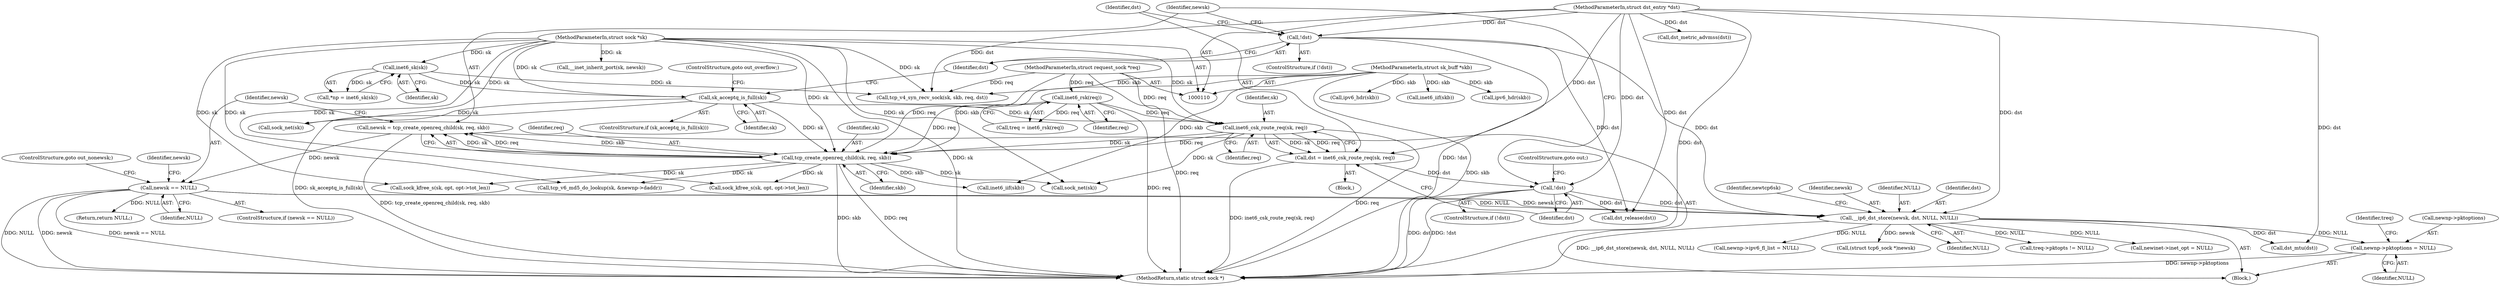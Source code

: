 digraph "0_linux_f6d8bd051c391c1c0458a30b2a7abcd939329259_33@pointer" {
"1000389" [label="(Call,newnp->pktoptions = NULL)"];
"1000298" [label="(Call,__ip6_dst_store(newsk, dst, NULL, NULL))"];
"1000289" [label="(Call,newsk == NULL)"];
"1000282" [label="(Call,newsk = tcp_create_openreq_child(sk, req, skb))"];
"1000284" [label="(Call,tcp_create_openreq_child(sk, req, skb))"];
"1000266" [label="(Call,sk_acceptq_is_full(sk))"];
"1000121" [label="(Call,inet6_sk(sk))"];
"1000111" [label="(MethodParameterIn,struct sock *sk)"];
"1000275" [label="(Call,inet6_csk_route_req(sk, req))"];
"1000258" [label="(Call,inet6_rsk(req))"];
"1000113" [label="(MethodParameterIn,struct request_sock *req)"];
"1000112" [label="(MethodParameterIn,struct sk_buff *skb)"];
"1000279" [label="(Call,!dst)"];
"1000273" [label="(Call,dst = inet6_csk_route_req(sk, req))"];
"1000114" [label="(MethodParameterIn,struct dst_entry *dst)"];
"1000270" [label="(Call,!dst)"];
"1000285" [label="(Identifier,sk)"];
"1000284" [label="(Call,tcp_create_openreq_child(sk, req, skb))"];
"1000304" [label="(Identifier,newtcp6sk)"];
"1000368" [label="(Call,newinet->inet_opt = NULL)"];
"1000291" [label="(Identifier,NULL)"];
"1000373" [label="(Call,newnp->ipv6_fl_list = NULL)"];
"1000562" [label="(Call,__inet_inherit_port(sk, newsk))"];
"1000113" [label="(MethodParameterIn,struct request_sock *req)"];
"1000267" [label="(Identifier,sk)"];
"1000277" [label="(Identifier,req)"];
"1000238" [label="(Call,inet6_iif(skb))"];
"1000288" [label="(ControlStructure,if (newsk == NULL))"];
"1000282" [label="(Call,newsk = tcp_create_openreq_child(sk, req, skb))"];
"1000273" [label="(Call,dst = inet6_csk_route_req(sk, req))"];
"1000283" [label="(Identifier,newsk)"];
"1000112" [label="(MethodParameterIn,struct sk_buff *skb)"];
"1000393" [label="(Identifier,NULL)"];
"1000604" [label="(MethodReturn,static struct sock *)"];
"1000276" [label="(Identifier,sk)"];
"1000269" [label="(ControlStructure,if (!dst))"];
"1000305" [label="(Call,(struct tcp6_sock *)newsk)"];
"1000270" [label="(Call,!dst)"];
"1000119" [label="(Call,*np = inet6_sk(sk))"];
"1000577" [label="(Call,sock_net(sk))"];
"1000281" [label="(ControlStructure,goto out;)"];
"1000299" [label="(Identifier,newsk)"];
"1000275" [label="(Call,inet6_csk_route_req(sk, req))"];
"1000527" [label="(Call,tcp_v6_md5_do_lookup(sk, &newnp->daddr))"];
"1000589" [label="(Call,sock_kfree_s(sk, opt, opt->tot_len))"];
"1000265" [label="(ControlStructure,if (sk_acceptq_is_full(sk)))"];
"1000278" [label="(ControlStructure,if (!dst))"];
"1000289" [label="(Call,newsk == NULL)"];
"1000122" [label="(Identifier,sk)"];
"1000256" [label="(Call,treq = inet6_rsk(req))"];
"1000602" [label="(Return,return NULL;)"];
"1000266" [label="(Call,sk_acceptq_is_full(sk))"];
"1000292" [label="(ControlStructure,goto out_nonewsk;)"];
"1000271" [label="(Identifier,dst)"];
"1000280" [label="(Identifier,dst)"];
"1000302" [label="(Identifier,NULL)"];
"1000437" [label="(Call,inet6_iif(skb))"];
"1000595" [label="(Call,dst_release(dst))"];
"1000111" [label="(MethodParameterIn,struct sock *sk)"];
"1000279" [label="(Call,!dst)"];
"1000115" [label="(Block,)"];
"1000287" [label="(Identifier,skb)"];
"1000139" [label="(Call,tcp_v4_syn_recv_sock(sk, skb, req, dst))"];
"1000301" [label="(Identifier,NULL)"];
"1000274" [label="(Identifier,dst)"];
"1000300" [label="(Identifier,dst)"];
"1000499" [label="(Call,dst_mtu(dst))"];
"1000272" [label="(Block,)"];
"1000505" [label="(Call,dst_metric_advmss(dst))"];
"1000444" [label="(Call,ipv6_hdr(skb))"];
"1000397" [label="(Identifier,treq)"];
"1000389" [label="(Call,newnp->pktoptions = NULL)"];
"1000268" [label="(ControlStructure,goto out_overflow;)"];
"1000390" [label="(Call,newnp->pktoptions)"];
"1000245" [label="(Call,ipv6_hdr(skb))"];
"1000121" [label="(Call,inet6_sk(sk))"];
"1000295" [label="(Identifier,newsk)"];
"1000599" [label="(Call,sock_net(sk))"];
"1000114" [label="(MethodParameterIn,struct dst_entry *dst)"];
"1000463" [label="(Call,sock_kfree_s(sk, opt, opt->tot_len))"];
"1000298" [label="(Call,__ip6_dst_store(newsk, dst, NULL, NULL))"];
"1000259" [label="(Identifier,req)"];
"1000286" [label="(Identifier,req)"];
"1000395" [label="(Call,treq->pktopts != NULL)"];
"1000290" [label="(Identifier,newsk)"];
"1000258" [label="(Call,inet6_rsk(req))"];
"1000389" -> "1000115"  [label="AST: "];
"1000389" -> "1000393"  [label="CFG: "];
"1000390" -> "1000389"  [label="AST: "];
"1000393" -> "1000389"  [label="AST: "];
"1000397" -> "1000389"  [label="CFG: "];
"1000389" -> "1000604"  [label="DDG: newnp->pktoptions"];
"1000298" -> "1000389"  [label="DDG: NULL"];
"1000298" -> "1000115"  [label="AST: "];
"1000298" -> "1000302"  [label="CFG: "];
"1000299" -> "1000298"  [label="AST: "];
"1000300" -> "1000298"  [label="AST: "];
"1000301" -> "1000298"  [label="AST: "];
"1000302" -> "1000298"  [label="AST: "];
"1000304" -> "1000298"  [label="CFG: "];
"1000298" -> "1000604"  [label="DDG: __ip6_dst_store(newsk, dst, NULL, NULL)"];
"1000289" -> "1000298"  [label="DDG: newsk"];
"1000289" -> "1000298"  [label="DDG: NULL"];
"1000279" -> "1000298"  [label="DDG: dst"];
"1000270" -> "1000298"  [label="DDG: dst"];
"1000114" -> "1000298"  [label="DDG: dst"];
"1000298" -> "1000305"  [label="DDG: newsk"];
"1000298" -> "1000368"  [label="DDG: NULL"];
"1000298" -> "1000373"  [label="DDG: NULL"];
"1000298" -> "1000395"  [label="DDG: NULL"];
"1000298" -> "1000499"  [label="DDG: dst"];
"1000289" -> "1000288"  [label="AST: "];
"1000289" -> "1000291"  [label="CFG: "];
"1000290" -> "1000289"  [label="AST: "];
"1000291" -> "1000289"  [label="AST: "];
"1000292" -> "1000289"  [label="CFG: "];
"1000295" -> "1000289"  [label="CFG: "];
"1000289" -> "1000604"  [label="DDG: NULL"];
"1000289" -> "1000604"  [label="DDG: newsk"];
"1000289" -> "1000604"  [label="DDG: newsk == NULL"];
"1000282" -> "1000289"  [label="DDG: newsk"];
"1000289" -> "1000602"  [label="DDG: NULL"];
"1000282" -> "1000115"  [label="AST: "];
"1000282" -> "1000284"  [label="CFG: "];
"1000283" -> "1000282"  [label="AST: "];
"1000284" -> "1000282"  [label="AST: "];
"1000290" -> "1000282"  [label="CFG: "];
"1000282" -> "1000604"  [label="DDG: tcp_create_openreq_child(sk, req, skb)"];
"1000284" -> "1000282"  [label="DDG: sk"];
"1000284" -> "1000282"  [label="DDG: req"];
"1000284" -> "1000282"  [label="DDG: skb"];
"1000284" -> "1000287"  [label="CFG: "];
"1000285" -> "1000284"  [label="AST: "];
"1000286" -> "1000284"  [label="AST: "];
"1000287" -> "1000284"  [label="AST: "];
"1000284" -> "1000604"  [label="DDG: req"];
"1000284" -> "1000604"  [label="DDG: skb"];
"1000266" -> "1000284"  [label="DDG: sk"];
"1000275" -> "1000284"  [label="DDG: sk"];
"1000275" -> "1000284"  [label="DDG: req"];
"1000111" -> "1000284"  [label="DDG: sk"];
"1000258" -> "1000284"  [label="DDG: req"];
"1000113" -> "1000284"  [label="DDG: req"];
"1000112" -> "1000284"  [label="DDG: skb"];
"1000284" -> "1000437"  [label="DDG: skb"];
"1000284" -> "1000463"  [label="DDG: sk"];
"1000284" -> "1000527"  [label="DDG: sk"];
"1000284" -> "1000589"  [label="DDG: sk"];
"1000284" -> "1000599"  [label="DDG: sk"];
"1000266" -> "1000265"  [label="AST: "];
"1000266" -> "1000267"  [label="CFG: "];
"1000267" -> "1000266"  [label="AST: "];
"1000268" -> "1000266"  [label="CFG: "];
"1000271" -> "1000266"  [label="CFG: "];
"1000266" -> "1000604"  [label="DDG: sk_acceptq_is_full(sk)"];
"1000121" -> "1000266"  [label="DDG: sk"];
"1000111" -> "1000266"  [label="DDG: sk"];
"1000266" -> "1000275"  [label="DDG: sk"];
"1000266" -> "1000577"  [label="DDG: sk"];
"1000121" -> "1000119"  [label="AST: "];
"1000121" -> "1000122"  [label="CFG: "];
"1000122" -> "1000121"  [label="AST: "];
"1000119" -> "1000121"  [label="CFG: "];
"1000121" -> "1000119"  [label="DDG: sk"];
"1000111" -> "1000121"  [label="DDG: sk"];
"1000121" -> "1000139"  [label="DDG: sk"];
"1000111" -> "1000110"  [label="AST: "];
"1000111" -> "1000604"  [label="DDG: sk"];
"1000111" -> "1000139"  [label="DDG: sk"];
"1000111" -> "1000275"  [label="DDG: sk"];
"1000111" -> "1000463"  [label="DDG: sk"];
"1000111" -> "1000527"  [label="DDG: sk"];
"1000111" -> "1000562"  [label="DDG: sk"];
"1000111" -> "1000577"  [label="DDG: sk"];
"1000111" -> "1000589"  [label="DDG: sk"];
"1000111" -> "1000599"  [label="DDG: sk"];
"1000275" -> "1000273"  [label="AST: "];
"1000275" -> "1000277"  [label="CFG: "];
"1000276" -> "1000275"  [label="AST: "];
"1000277" -> "1000275"  [label="AST: "];
"1000273" -> "1000275"  [label="CFG: "];
"1000275" -> "1000604"  [label="DDG: req"];
"1000275" -> "1000273"  [label="DDG: sk"];
"1000275" -> "1000273"  [label="DDG: req"];
"1000258" -> "1000275"  [label="DDG: req"];
"1000113" -> "1000275"  [label="DDG: req"];
"1000275" -> "1000599"  [label="DDG: sk"];
"1000258" -> "1000256"  [label="AST: "];
"1000258" -> "1000259"  [label="CFG: "];
"1000259" -> "1000258"  [label="AST: "];
"1000256" -> "1000258"  [label="CFG: "];
"1000258" -> "1000604"  [label="DDG: req"];
"1000258" -> "1000256"  [label="DDG: req"];
"1000113" -> "1000258"  [label="DDG: req"];
"1000113" -> "1000110"  [label="AST: "];
"1000113" -> "1000604"  [label="DDG: req"];
"1000113" -> "1000139"  [label="DDG: req"];
"1000112" -> "1000110"  [label="AST: "];
"1000112" -> "1000604"  [label="DDG: skb"];
"1000112" -> "1000139"  [label="DDG: skb"];
"1000112" -> "1000238"  [label="DDG: skb"];
"1000112" -> "1000245"  [label="DDG: skb"];
"1000112" -> "1000437"  [label="DDG: skb"];
"1000112" -> "1000444"  [label="DDG: skb"];
"1000279" -> "1000278"  [label="AST: "];
"1000279" -> "1000280"  [label="CFG: "];
"1000280" -> "1000279"  [label="AST: "];
"1000281" -> "1000279"  [label="CFG: "];
"1000283" -> "1000279"  [label="CFG: "];
"1000279" -> "1000604"  [label="DDG: dst"];
"1000279" -> "1000604"  [label="DDG: !dst"];
"1000273" -> "1000279"  [label="DDG: dst"];
"1000114" -> "1000279"  [label="DDG: dst"];
"1000279" -> "1000595"  [label="DDG: dst"];
"1000273" -> "1000272"  [label="AST: "];
"1000274" -> "1000273"  [label="AST: "];
"1000280" -> "1000273"  [label="CFG: "];
"1000273" -> "1000604"  [label="DDG: inet6_csk_route_req(sk, req)"];
"1000114" -> "1000273"  [label="DDG: dst"];
"1000114" -> "1000110"  [label="AST: "];
"1000114" -> "1000604"  [label="DDG: dst"];
"1000114" -> "1000139"  [label="DDG: dst"];
"1000114" -> "1000270"  [label="DDG: dst"];
"1000114" -> "1000499"  [label="DDG: dst"];
"1000114" -> "1000505"  [label="DDG: dst"];
"1000114" -> "1000595"  [label="DDG: dst"];
"1000270" -> "1000269"  [label="AST: "];
"1000270" -> "1000271"  [label="CFG: "];
"1000271" -> "1000270"  [label="AST: "];
"1000274" -> "1000270"  [label="CFG: "];
"1000283" -> "1000270"  [label="CFG: "];
"1000270" -> "1000604"  [label="DDG: !dst"];
"1000270" -> "1000595"  [label="DDG: dst"];
}
